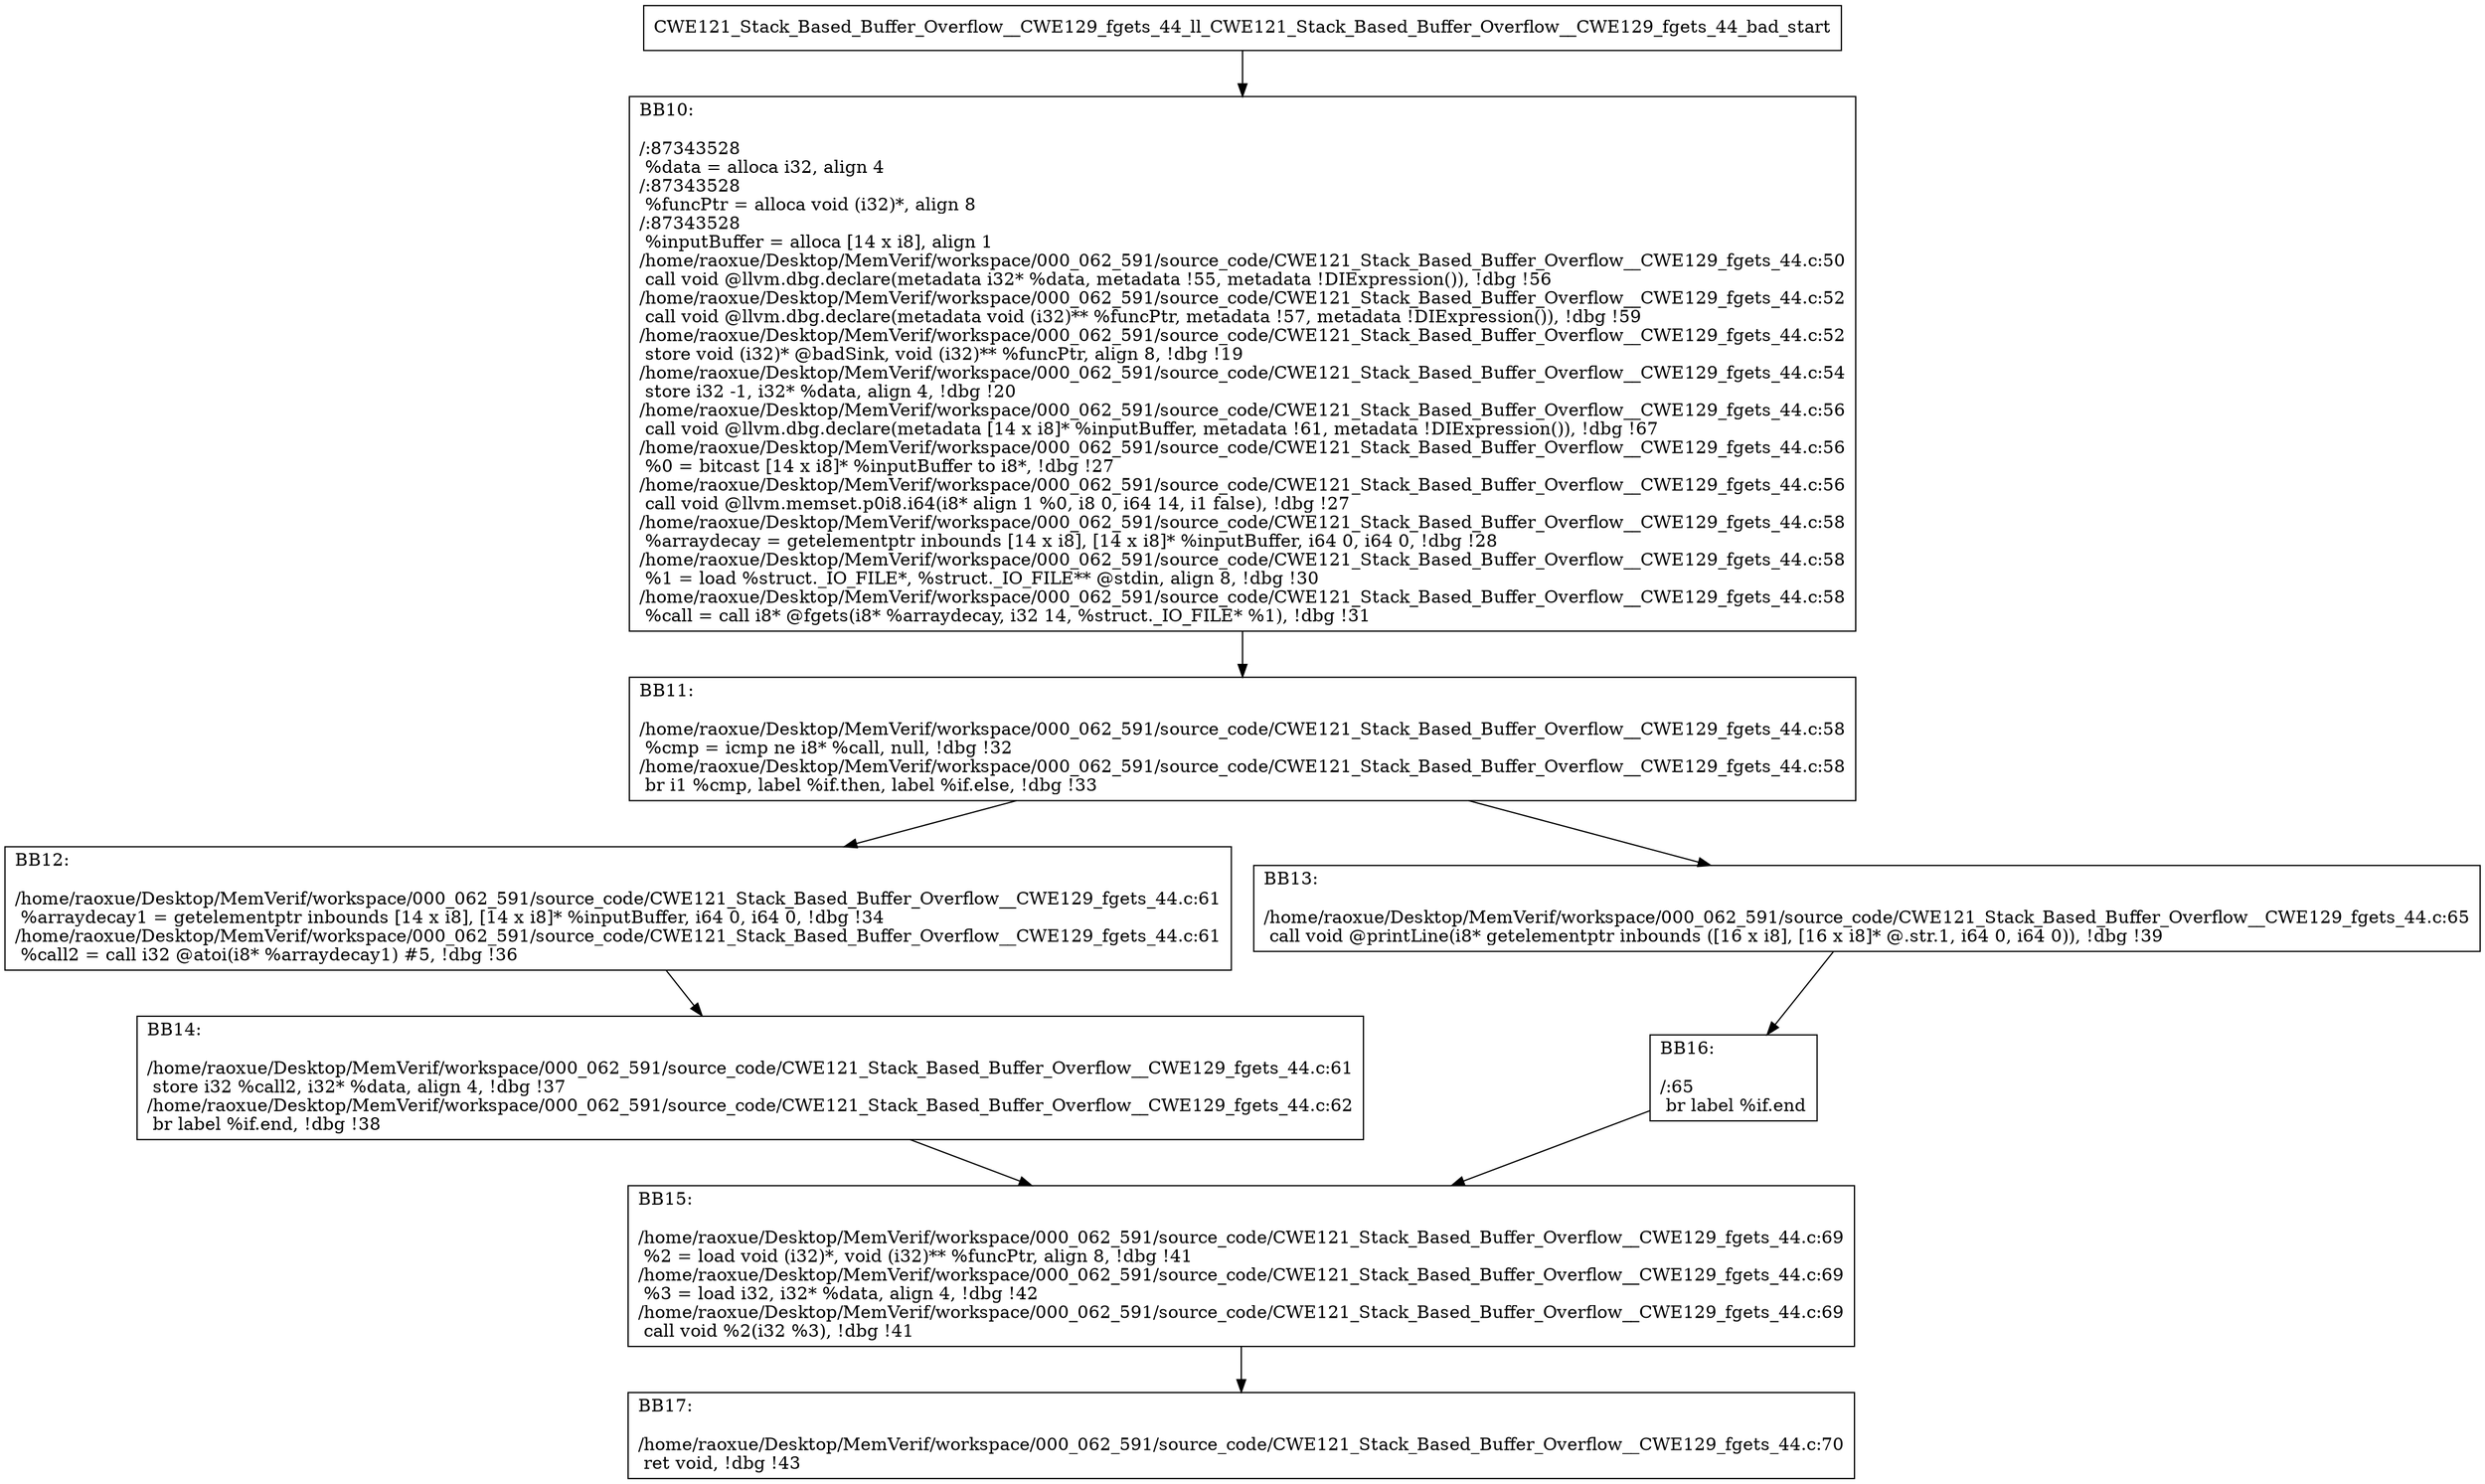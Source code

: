 digraph "CFG for'CWE121_Stack_Based_Buffer_Overflow__CWE129_fgets_44_ll_CWE121_Stack_Based_Buffer_Overflow__CWE129_fgets_44_bad' function" {
	BBCWE121_Stack_Based_Buffer_Overflow__CWE129_fgets_44_ll_CWE121_Stack_Based_Buffer_Overflow__CWE129_fgets_44_bad_start[shape=record,label="{CWE121_Stack_Based_Buffer_Overflow__CWE129_fgets_44_ll_CWE121_Stack_Based_Buffer_Overflow__CWE129_fgets_44_bad_start}"];
	BBCWE121_Stack_Based_Buffer_Overflow__CWE129_fgets_44_ll_CWE121_Stack_Based_Buffer_Overflow__CWE129_fgets_44_bad_start-> CWE121_Stack_Based_Buffer_Overflow__CWE129_fgets_44_ll_CWE121_Stack_Based_Buffer_Overflow__CWE129_fgets_44_badBB10;
	CWE121_Stack_Based_Buffer_Overflow__CWE129_fgets_44_ll_CWE121_Stack_Based_Buffer_Overflow__CWE129_fgets_44_badBB10 [shape=record, label="{BB10:\l\l/:87343528\l
  %data = alloca i32, align 4\l
/:87343528\l
  %funcPtr = alloca void (i32)*, align 8\l
/:87343528\l
  %inputBuffer = alloca [14 x i8], align 1\l
/home/raoxue/Desktop/MemVerif/workspace/000_062_591/source_code/CWE121_Stack_Based_Buffer_Overflow__CWE129_fgets_44.c:50\l
  call void @llvm.dbg.declare(metadata i32* %data, metadata !55, metadata !DIExpression()), !dbg !56\l
/home/raoxue/Desktop/MemVerif/workspace/000_062_591/source_code/CWE121_Stack_Based_Buffer_Overflow__CWE129_fgets_44.c:52\l
  call void @llvm.dbg.declare(metadata void (i32)** %funcPtr, metadata !57, metadata !DIExpression()), !dbg !59\l
/home/raoxue/Desktop/MemVerif/workspace/000_062_591/source_code/CWE121_Stack_Based_Buffer_Overflow__CWE129_fgets_44.c:52\l
  store void (i32)* @badSink, void (i32)** %funcPtr, align 8, !dbg !19\l
/home/raoxue/Desktop/MemVerif/workspace/000_062_591/source_code/CWE121_Stack_Based_Buffer_Overflow__CWE129_fgets_44.c:54\l
  store i32 -1, i32* %data, align 4, !dbg !20\l
/home/raoxue/Desktop/MemVerif/workspace/000_062_591/source_code/CWE121_Stack_Based_Buffer_Overflow__CWE129_fgets_44.c:56\l
  call void @llvm.dbg.declare(metadata [14 x i8]* %inputBuffer, metadata !61, metadata !DIExpression()), !dbg !67\l
/home/raoxue/Desktop/MemVerif/workspace/000_062_591/source_code/CWE121_Stack_Based_Buffer_Overflow__CWE129_fgets_44.c:56\l
  %0 = bitcast [14 x i8]* %inputBuffer to i8*, !dbg !27\l
/home/raoxue/Desktop/MemVerif/workspace/000_062_591/source_code/CWE121_Stack_Based_Buffer_Overflow__CWE129_fgets_44.c:56\l
  call void @llvm.memset.p0i8.i64(i8* align 1 %0, i8 0, i64 14, i1 false), !dbg !27\l
/home/raoxue/Desktop/MemVerif/workspace/000_062_591/source_code/CWE121_Stack_Based_Buffer_Overflow__CWE129_fgets_44.c:58\l
  %arraydecay = getelementptr inbounds [14 x i8], [14 x i8]* %inputBuffer, i64 0, i64 0, !dbg !28\l
/home/raoxue/Desktop/MemVerif/workspace/000_062_591/source_code/CWE121_Stack_Based_Buffer_Overflow__CWE129_fgets_44.c:58\l
  %1 = load %struct._IO_FILE*, %struct._IO_FILE** @stdin, align 8, !dbg !30\l
/home/raoxue/Desktop/MemVerif/workspace/000_062_591/source_code/CWE121_Stack_Based_Buffer_Overflow__CWE129_fgets_44.c:58\l
  %call = call i8* @fgets(i8* %arraydecay, i32 14, %struct._IO_FILE* %1), !dbg !31\l
}"];
	CWE121_Stack_Based_Buffer_Overflow__CWE129_fgets_44_ll_CWE121_Stack_Based_Buffer_Overflow__CWE129_fgets_44_badBB10-> CWE121_Stack_Based_Buffer_Overflow__CWE129_fgets_44_ll_CWE121_Stack_Based_Buffer_Overflow__CWE129_fgets_44_badBB11;
	CWE121_Stack_Based_Buffer_Overflow__CWE129_fgets_44_ll_CWE121_Stack_Based_Buffer_Overflow__CWE129_fgets_44_badBB11 [shape=record, label="{BB11:\l\l/home/raoxue/Desktop/MemVerif/workspace/000_062_591/source_code/CWE121_Stack_Based_Buffer_Overflow__CWE129_fgets_44.c:58\l
  %cmp = icmp ne i8* %call, null, !dbg !32\l
/home/raoxue/Desktop/MemVerif/workspace/000_062_591/source_code/CWE121_Stack_Based_Buffer_Overflow__CWE129_fgets_44.c:58\l
  br i1 %cmp, label %if.then, label %if.else, !dbg !33\l
}"];
	CWE121_Stack_Based_Buffer_Overflow__CWE129_fgets_44_ll_CWE121_Stack_Based_Buffer_Overflow__CWE129_fgets_44_badBB11-> CWE121_Stack_Based_Buffer_Overflow__CWE129_fgets_44_ll_CWE121_Stack_Based_Buffer_Overflow__CWE129_fgets_44_badBB12;
	CWE121_Stack_Based_Buffer_Overflow__CWE129_fgets_44_ll_CWE121_Stack_Based_Buffer_Overflow__CWE129_fgets_44_badBB11-> CWE121_Stack_Based_Buffer_Overflow__CWE129_fgets_44_ll_CWE121_Stack_Based_Buffer_Overflow__CWE129_fgets_44_badBB13;
	CWE121_Stack_Based_Buffer_Overflow__CWE129_fgets_44_ll_CWE121_Stack_Based_Buffer_Overflow__CWE129_fgets_44_badBB12 [shape=record, label="{BB12:\l\l/home/raoxue/Desktop/MemVerif/workspace/000_062_591/source_code/CWE121_Stack_Based_Buffer_Overflow__CWE129_fgets_44.c:61\l
  %arraydecay1 = getelementptr inbounds [14 x i8], [14 x i8]* %inputBuffer, i64 0, i64 0, !dbg !34\l
/home/raoxue/Desktop/MemVerif/workspace/000_062_591/source_code/CWE121_Stack_Based_Buffer_Overflow__CWE129_fgets_44.c:61\l
  %call2 = call i32 @atoi(i8* %arraydecay1) #5, !dbg !36\l
}"];
	CWE121_Stack_Based_Buffer_Overflow__CWE129_fgets_44_ll_CWE121_Stack_Based_Buffer_Overflow__CWE129_fgets_44_badBB12-> CWE121_Stack_Based_Buffer_Overflow__CWE129_fgets_44_ll_CWE121_Stack_Based_Buffer_Overflow__CWE129_fgets_44_badBB14;
	CWE121_Stack_Based_Buffer_Overflow__CWE129_fgets_44_ll_CWE121_Stack_Based_Buffer_Overflow__CWE129_fgets_44_badBB14 [shape=record, label="{BB14:\l\l/home/raoxue/Desktop/MemVerif/workspace/000_062_591/source_code/CWE121_Stack_Based_Buffer_Overflow__CWE129_fgets_44.c:61\l
  store i32 %call2, i32* %data, align 4, !dbg !37\l
/home/raoxue/Desktop/MemVerif/workspace/000_062_591/source_code/CWE121_Stack_Based_Buffer_Overflow__CWE129_fgets_44.c:62\l
  br label %if.end, !dbg !38\l
}"];
	CWE121_Stack_Based_Buffer_Overflow__CWE129_fgets_44_ll_CWE121_Stack_Based_Buffer_Overflow__CWE129_fgets_44_badBB14-> CWE121_Stack_Based_Buffer_Overflow__CWE129_fgets_44_ll_CWE121_Stack_Based_Buffer_Overflow__CWE129_fgets_44_badBB15;
	CWE121_Stack_Based_Buffer_Overflow__CWE129_fgets_44_ll_CWE121_Stack_Based_Buffer_Overflow__CWE129_fgets_44_badBB13 [shape=record, label="{BB13:\l\l/home/raoxue/Desktop/MemVerif/workspace/000_062_591/source_code/CWE121_Stack_Based_Buffer_Overflow__CWE129_fgets_44.c:65\l
  call void @printLine(i8* getelementptr inbounds ([16 x i8], [16 x i8]* @.str.1, i64 0, i64 0)), !dbg !39\l
}"];
	CWE121_Stack_Based_Buffer_Overflow__CWE129_fgets_44_ll_CWE121_Stack_Based_Buffer_Overflow__CWE129_fgets_44_badBB13-> CWE121_Stack_Based_Buffer_Overflow__CWE129_fgets_44_ll_CWE121_Stack_Based_Buffer_Overflow__CWE129_fgets_44_badBB16;
	CWE121_Stack_Based_Buffer_Overflow__CWE129_fgets_44_ll_CWE121_Stack_Based_Buffer_Overflow__CWE129_fgets_44_badBB16 [shape=record, label="{BB16:\l\l/:65\l
  br label %if.end\l
}"];
	CWE121_Stack_Based_Buffer_Overflow__CWE129_fgets_44_ll_CWE121_Stack_Based_Buffer_Overflow__CWE129_fgets_44_badBB16-> CWE121_Stack_Based_Buffer_Overflow__CWE129_fgets_44_ll_CWE121_Stack_Based_Buffer_Overflow__CWE129_fgets_44_badBB15;
	CWE121_Stack_Based_Buffer_Overflow__CWE129_fgets_44_ll_CWE121_Stack_Based_Buffer_Overflow__CWE129_fgets_44_badBB15 [shape=record, label="{BB15:\l\l/home/raoxue/Desktop/MemVerif/workspace/000_062_591/source_code/CWE121_Stack_Based_Buffer_Overflow__CWE129_fgets_44.c:69\l
  %2 = load void (i32)*, void (i32)** %funcPtr, align 8, !dbg !41\l
/home/raoxue/Desktop/MemVerif/workspace/000_062_591/source_code/CWE121_Stack_Based_Buffer_Overflow__CWE129_fgets_44.c:69\l
  %3 = load i32, i32* %data, align 4, !dbg !42\l
/home/raoxue/Desktop/MemVerif/workspace/000_062_591/source_code/CWE121_Stack_Based_Buffer_Overflow__CWE129_fgets_44.c:69\l
  call void %2(i32 %3), !dbg !41\l
}"];
	CWE121_Stack_Based_Buffer_Overflow__CWE129_fgets_44_ll_CWE121_Stack_Based_Buffer_Overflow__CWE129_fgets_44_badBB15-> CWE121_Stack_Based_Buffer_Overflow__CWE129_fgets_44_ll_CWE121_Stack_Based_Buffer_Overflow__CWE129_fgets_44_badBB17;
	CWE121_Stack_Based_Buffer_Overflow__CWE129_fgets_44_ll_CWE121_Stack_Based_Buffer_Overflow__CWE129_fgets_44_badBB17 [shape=record, label="{BB17:\l\l/home/raoxue/Desktop/MemVerif/workspace/000_062_591/source_code/CWE121_Stack_Based_Buffer_Overflow__CWE129_fgets_44.c:70\l
  ret void, !dbg !43\l
}"];
}
